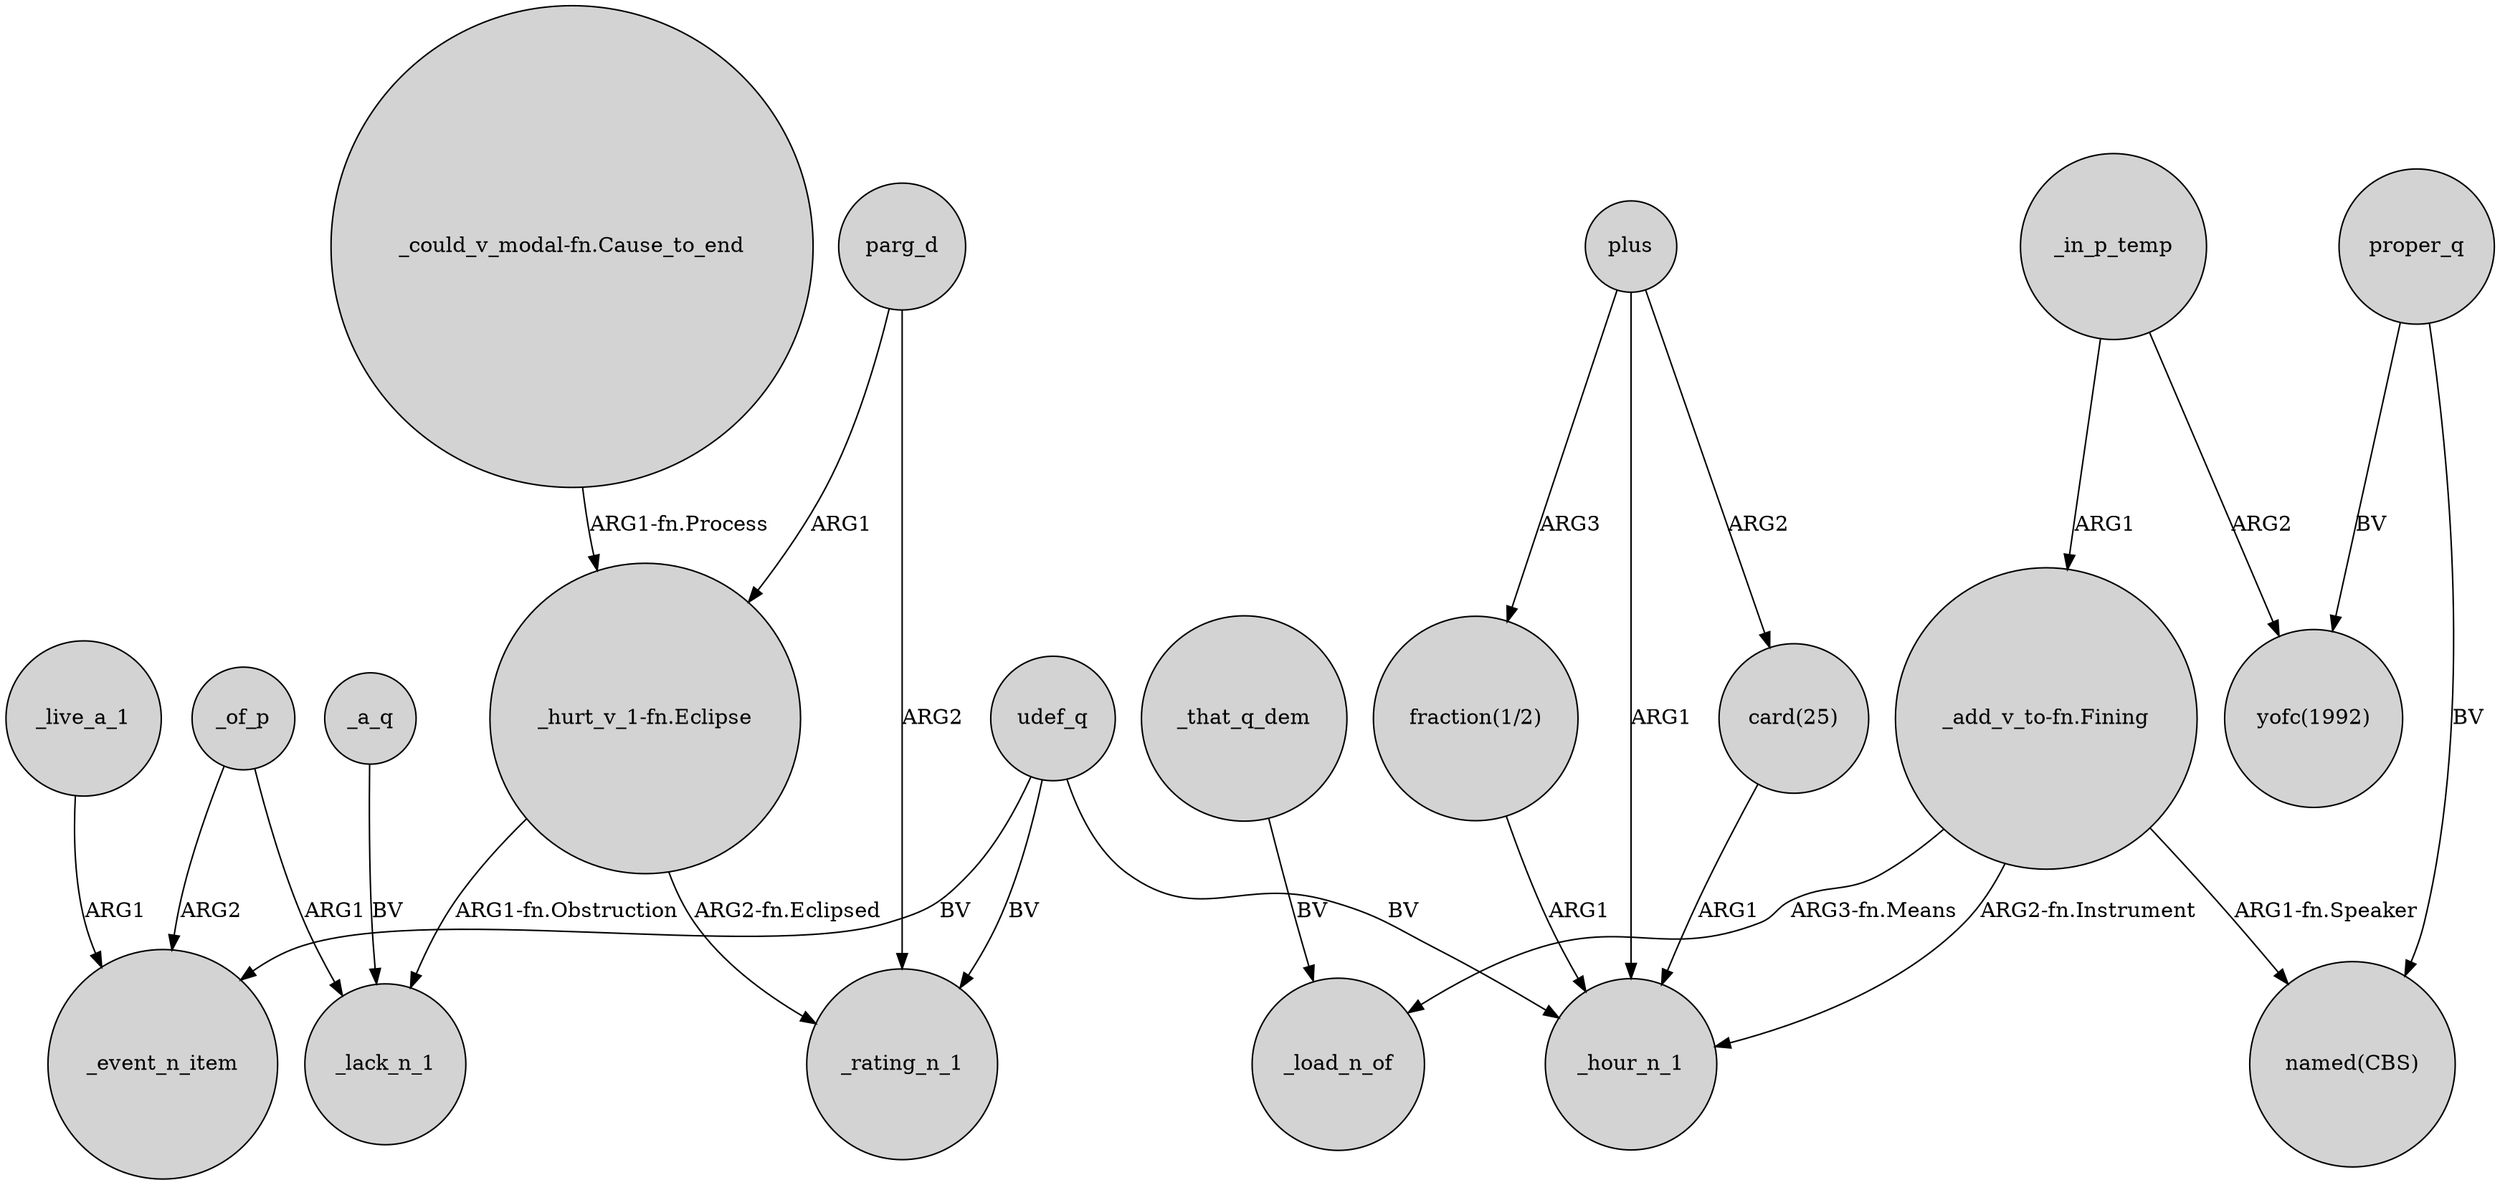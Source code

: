 digraph {
	node [shape=circle style=filled]
	"_add_v_to-fn.Fining" -> _load_n_of [label="ARG3-fn.Means"]
	udef_q -> _rating_n_1 [label=BV]
	_in_p_temp -> "_add_v_to-fn.Fining" [label=ARG1]
	udef_q -> _event_n_item [label=BV]
	"_could_v_modal-fn.Cause_to_end" -> "_hurt_v_1-fn.Eclipse" [label="ARG1-fn.Process"]
	"fraction(1/2)" -> _hour_n_1 [label=ARG1]
	_a_q -> _lack_n_1 [label=BV]
	"card(25)" -> _hour_n_1 [label=ARG1]
	plus -> "card(25)" [label=ARG2]
	_of_p -> _lack_n_1 [label=ARG1]
	plus -> _hour_n_1 [label=ARG1]
	"_add_v_to-fn.Fining" -> _hour_n_1 [label="ARG2-fn.Instrument"]
	proper_q -> "named(CBS)" [label=BV]
	parg_d -> _rating_n_1 [label=ARG2]
	proper_q -> "yofc(1992)" [label=BV]
	_in_p_temp -> "yofc(1992)" [label=ARG2]
	_that_q_dem -> _load_n_of [label=BV]
	udef_q -> _hour_n_1 [label=BV]
	"_add_v_to-fn.Fining" -> "named(CBS)" [label="ARG1-fn.Speaker"]
	parg_d -> "_hurt_v_1-fn.Eclipse" [label=ARG1]
	_of_p -> _event_n_item [label=ARG2]
	_live_a_1 -> _event_n_item [label=ARG1]
	"_hurt_v_1-fn.Eclipse" -> _rating_n_1 [label="ARG2-fn.Eclipsed"]
	plus -> "fraction(1/2)" [label=ARG3]
	"_hurt_v_1-fn.Eclipse" -> _lack_n_1 [label="ARG1-fn.Obstruction"]
}
